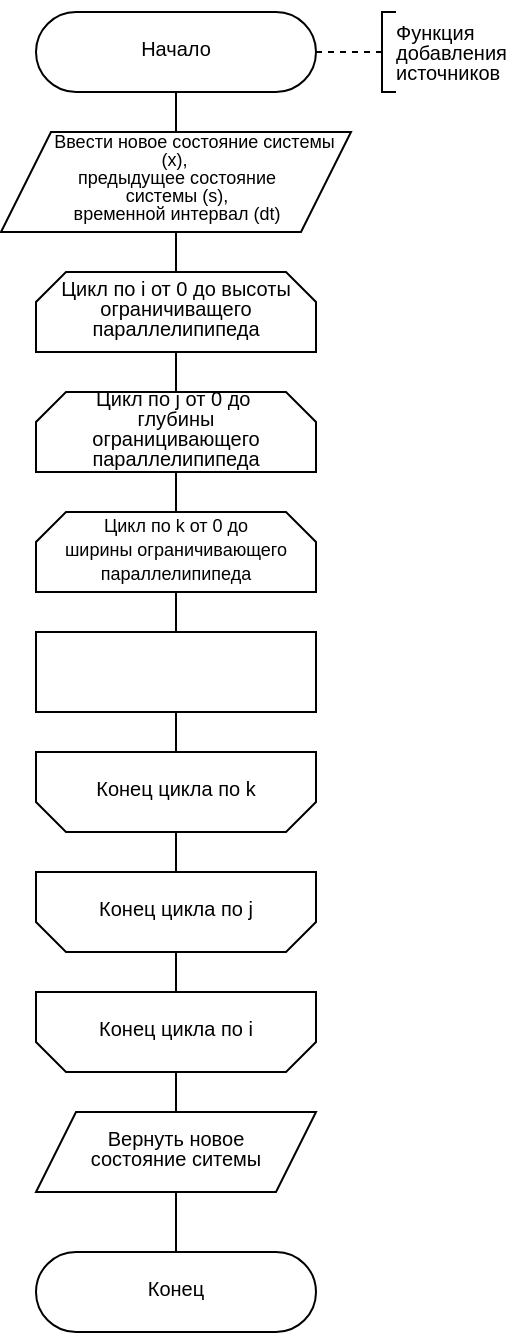 <mxfile version="24.7.17">
  <diagram id="C5RBs43oDa-KdzZeNtuy" name="Page-1">
    <mxGraphModel dx="195" dy="375" grid="1" gridSize="10" guides="1" tooltips="1" connect="1" arrows="1" fold="1" page="1" pageScale="1" pageWidth="827" pageHeight="1169" math="0" shadow="0">
      <root>
        <mxCell id="WIyWlLk6GJQsqaUBKTNV-0" />
        <mxCell id="WIyWlLk6GJQsqaUBKTNV-1" parent="WIyWlLk6GJQsqaUBKTNV-0" />
        <mxCell id="ggDyTCtbOFQVfbcbslBl-2" value="" style="edgeStyle=orthogonalEdgeStyle;rounded=0;orthogonalLoop=1;jettySize=auto;html=1;endArrow=none;endFill=0;fontFamily=Helvetica;" edge="1" parent="WIyWlLk6GJQsqaUBKTNV-1" source="ggDyTCtbOFQVfbcbslBl-0" target="ggDyTCtbOFQVfbcbslBl-1">
          <mxGeometry relative="1" as="geometry" />
        </mxCell>
        <mxCell id="ggDyTCtbOFQVfbcbslBl-0" value="&lt;p style=&quot;line-height: 1 ; font-size: 10px&quot;&gt;Начало&lt;/p&gt;" style="shape=stencil(vZXxboMgEMafhj9dUNwDLG57j9NelRTBIKv27YegWdHq1s3OmJD7Dn/3nZyRsKytoEGSUAk1EvZKkiTHkku7WrHySkp92PkwnmJoGyyMF8+gOeQCfaY1Wp2w4wczIrisUHMzZNkboS92z3CzrFBSWghXsg0yV3kLAy7ts7T3sLH8JYgay6/RoB5NepUk7z/HPj0/Bhw/yG+Indzv7nc/cOg4ftTB7QaOf49lmVXWhptlORSnUqsPebhp5siFKJRQ2oZ+dbVIwuh4bTfTwPDhLRJTulZn/OpydizpJntCgC5WCWOkZ1l9CWMBusTIgqKjgDJ4m22H2CzlPoKet5FWBoaXGlTbtiu4vOo4vm34jo7nhPQPPdN/6fmuU3bTuxgip65Mrp1ZpfGbkfa/hY2qqxtc6UUFp/o/mBM+AQ==);whiteSpace=wrap;html=1;aspect=fixed;fontFamily=Helvetica;fontSize=10;spacingBottom=4;" vertex="1" parent="WIyWlLk6GJQsqaUBKTNV-1">
          <mxGeometry x="344" y="40" width="140" height="40" as="geometry" />
        </mxCell>
        <mxCell id="ggDyTCtbOFQVfbcbslBl-8" value="" style="edgeStyle=orthogonalEdgeStyle;rounded=0;orthogonalLoop=1;jettySize=auto;html=1;endArrow=none;endFill=0;fontFamily=Helvetica;" edge="1" parent="WIyWlLk6GJQsqaUBKTNV-1" source="ggDyTCtbOFQVfbcbslBl-1">
          <mxGeometry relative="1" as="geometry">
            <mxPoint x="413.966" y="170" as="targetPoint" />
          </mxGeometry>
        </mxCell>
        <mxCell id="ggDyTCtbOFQVfbcbslBl-1" value="&lt;p style=&quot;line-height: 1; font-size: 9px;&quot;&gt;&amp;nbsp; &amp;nbsp; &amp;nbsp; &amp;nbsp;Ввести новое состояние системы (x),&amp;nbsp;&lt;br&gt;предыдущее состояние&lt;br&gt;системы (s),&lt;br&gt;временной интервал (dt)&lt;/p&gt;" style="shape=stencil(tZRtboQgEIZPw99GYXuAxrb3mMXZShbBAN1tb78jaLvWjzZWjQmZd/CZF0ZgovAVNMh4ZqBGJp4Z5yUEoIG0KgmHLIXXFOZ9DL5BGZJ4AafgqDFlfHD2jFdVhg6hTIVOhTYrXlj2RHPaVxTSGkMQZY0fZO7yBANl6NvsI8G68p+DqCF+jQFdZzKpjL/+HfvwuA8438nvENu739zvduCh43yvxm0GztdjRUHK3M8tiiPI85uz76acNHNSWkurraMwjbEW4yLrnuXFNNAevFGiT9f2gt+rnD5P0+ieoJW5I3zdCP9A/HBxWMFYQ5DaelzYSdJHmxnVmQ5S76zDX1qbrseFqrMTYulRhaimizwKNw==);whiteSpace=wrap;html=1;aspect=fixed;fontFamily=Helvetica;fontSize=10;spacingBottom=4;" vertex="1" parent="WIyWlLk6GJQsqaUBKTNV-1">
          <mxGeometry x="326.5" y="100" width="175" height="50" as="geometry" />
        </mxCell>
        <mxCell id="ggDyTCtbOFQVfbcbslBl-3" value="&lt;p style=&quot;line-height: 100%; font-size: 10px;&quot;&gt;Функция &lt;br&gt;добавления &lt;br&gt;источников&lt;/p&gt;" style="strokeWidth=1;html=1;shape=stencil(rZXNcoMgFIWfhm2HiH2ADk2X3XTRNdHbyiSAAzRp377I1YnUnxjtTBbcc835uAdGCeOuEjWQjGqhgLBnkmWFUQq0D6sgV6jlFMtLWgpXQ+FROwsrxeEE2HHemiNcZOlbB6krsDK6sj2hT+GZ5sd4YbQOJtJol3R6/WAmZLMj+o1m9OERMT9tjVUdCAo82ES9TvaKAsleVpN2y0hvK0jpRB33Fun9ftJuHWm/mbTwlDaDlh7SBIjxoExdS8YPojh+WvOly9Ht1aK58oNG11bmDNd953QsofHJO4eT1D0Hxv7ZIV9h8WeMeYsY7yClqE5Ey/iHsTCTOb5tZoh3HUo6zLJIS+EqKMO6XfTv4YbDmIePJ3kzlPi3QaJRxa9BFH4B);align=left;labelPosition=right;pointerEvents=1;gradientColor=#ffffff;spacing=0;fontSize=10;shadow=0;spacingBottom=1;fontFamily=Helvetica;" vertex="1" parent="WIyWlLk6GJQsqaUBKTNV-1">
          <mxGeometry x="484" y="40" width="40" height="40" as="geometry" />
        </mxCell>
        <mxCell id="ggDyTCtbOFQVfbcbslBl-11" value="" style="edgeStyle=orthogonalEdgeStyle;rounded=0;orthogonalLoop=1;jettySize=auto;html=1;endArrow=none;endFill=0;fontFamily=Helvetica;" edge="1" parent="WIyWlLk6GJQsqaUBKTNV-1" source="ggDyTCtbOFQVfbcbslBl-9" target="ggDyTCtbOFQVfbcbslBl-10">
          <mxGeometry relative="1" as="geometry" />
        </mxCell>
        <mxCell id="ggDyTCtbOFQVfbcbslBl-9" value="&lt;p style=&quot;line-height: 1&quot;&gt;Цикл по i от 0 до высоты ограничиващего параллелипипеда&lt;/p&gt;" style="strokeWidth=1;html=1;shape=stencil(rVXBUoMwFPyaXJmQ1EOPivXoxYPnlD5LpiEvE7C1f2/gwQgCbU1lmIG3C7t5ZBOYzKpCOWCCW1UCk89MCIPonmCvbbgPREHoilN5ojLta1U5yGsCj8prtTVATFV7PMBJ7+pOQtsCvK4bVm4YfwzPNKfMcrQ2iGi01YgZ8EFMaRve5V8kxpMHsjl3NVUuOJRQgx+hP829EsDES7RTepvTW4TTuKPe95rT+9+d0jinTczX478mKknXN85VRGM8WUfbLXQns4AsRVRmW5Uf9h4/7W52kB/amBwN+lDStTVjQvLuuNykU83ymRA9XeIRBtM6uybmpXsFo+1QQdwv0W8N5/Gg7tFYRYzjvxWi+oj4mrnBCi4kIuCTULToQhJDBtHDlYjSZr2U/olAi9KvowW+AQ==);whiteSpace=wrap;fontSize=10;fontFamily=Helvetica;spacingLeft=10;spacingRight=10;spacingBottom=4;aspect=fixed;" vertex="1" parent="WIyWlLk6GJQsqaUBKTNV-1">
          <mxGeometry x="344" y="170" width="140" height="40" as="geometry" />
        </mxCell>
        <mxCell id="ggDyTCtbOFQVfbcbslBl-13" value="" style="edgeStyle=orthogonalEdgeStyle;rounded=0;orthogonalLoop=1;jettySize=auto;html=1;endArrow=none;endFill=0;fontFamily=Helvetica;" edge="1" parent="WIyWlLk6GJQsqaUBKTNV-1" source="ggDyTCtbOFQVfbcbslBl-10" target="ggDyTCtbOFQVfbcbslBl-12">
          <mxGeometry relative="1" as="geometry" />
        </mxCell>
        <mxCell id="ggDyTCtbOFQVfbcbslBl-10" value="&lt;p style=&quot;line-height: 1&quot;&gt;Цикл по j от 0 до&amp;nbsp; глубины ограницивающего параллелипипеда&lt;/p&gt;" style="strokeWidth=1;html=1;shape=stencil(rVXBUoMwFPyaXJmQ1EOPivXoxYPnlD5LpiEvE7C1f2/gwQgCbU1lmIG3C7t5ZBOYzKpCOWCCW1UCk89MCIPonmCvbbgPREHoilN5ojLta1U5yGsCj8prtTVATFV7PMBJ7+pOQtsCvK4bVm4YfwzPNKfMcrQ2iGi01YgZ8EFMaRve5V8kxpMHsjl3NVUuOJRQgx+hP829EsDES7RTepvTW4TTuKPe95rT+9+d0jinTczX478mKknXN85VRGM8WUfbLXQns4AsRVRmW5Uf9h4/7W52kB/amBwN+lDStTVjQvLuuNykU83ymRA9XeIRBtM6uybmpXsFo+1QQdwv0W8N5/Gg7tFYRYzjvxWi+oj4mrnBCi4kIuCTULToQhJDBtHDlYjSZr2U/olAi9KvowW+AQ==);whiteSpace=wrap;fontSize=10;fontFamily=Helvetica;spacingLeft=10;spacingRight=10;spacingBottom=4;aspect=fixed;" vertex="1" parent="WIyWlLk6GJQsqaUBKTNV-1">
          <mxGeometry x="344" y="230" width="140" height="40" as="geometry" />
        </mxCell>
        <mxCell id="ggDyTCtbOFQVfbcbslBl-15" value="" style="edgeStyle=orthogonalEdgeStyle;rounded=0;orthogonalLoop=1;jettySize=auto;html=1;endArrow=none;endFill=0;fontFamily=Helvetica;" edge="1" parent="WIyWlLk6GJQsqaUBKTNV-1" source="ggDyTCtbOFQVfbcbslBl-12" target="ggDyTCtbOFQVfbcbslBl-14">
          <mxGeometry relative="1" as="geometry" />
        </mxCell>
        <mxCell id="ggDyTCtbOFQVfbcbslBl-12" value="&lt;font style=&quot;font-size: 9px;&quot;&gt;Цикл по k от 0 до &lt;br&gt;ширины ограничивающего параллелипипеда&lt;/font&gt;" style="strokeWidth=1;html=1;shape=stencil(rVXBUoMwFPyaXJmQ1EOPivXoxYPnlD5LpiEvE7C1f2/gwQgCbU1lmIG3C7t5ZBOYzKpCOWCCW1UCk89MCIPonmCvbbgPREHoilN5ojLta1U5yGsCj8prtTVATFV7PMBJ7+pOQtsCvK4bVm4YfwzPNKfMcrQ2iGi01YgZ8EFMaRve5V8kxpMHsjl3NVUuOJRQgx+hP829EsDES7RTepvTW4TTuKPe95rT+9+d0jinTczX478mKknXN85VRGM8WUfbLXQns4AsRVRmW5Uf9h4/7W52kB/amBwN+lDStTVjQvLuuNykU83ymRA9XeIRBtM6uybmpXsFo+1QQdwv0W8N5/Gg7tFYRYzjvxWi+oj4mrnBCi4kIuCTULToQhJDBtHDlYjSZr2U/olAi9KvowW+AQ==);whiteSpace=wrap;fontSize=10;fontFamily=Helvetica;spacingLeft=10;spacingRight=10;spacingBottom=4;aspect=fixed;" vertex="1" parent="WIyWlLk6GJQsqaUBKTNV-1">
          <mxGeometry x="344" y="290" width="140" height="40" as="geometry" />
        </mxCell>
        <mxCell id="ggDyTCtbOFQVfbcbslBl-19" value="" style="edgeStyle=orthogonalEdgeStyle;rounded=0;orthogonalLoop=1;jettySize=auto;html=1;entryX=0.5;entryY=0;entryDx=0;entryDy=0;entryPerimeter=0;endArrow=none;endFill=0;fontFamily=Helvetica;" edge="1" parent="WIyWlLk6GJQsqaUBKTNV-1" source="ggDyTCtbOFQVfbcbslBl-14" target="ggDyTCtbOFQVfbcbslBl-16">
          <mxGeometry relative="1" as="geometry" />
        </mxCell>
        <mxCell id="ggDyTCtbOFQVfbcbslBl-14" value="&lt;div style=&quot;&quot;&gt;&lt;div style=&quot;&quot;&gt;&lt;font color=&quot;#ffffff&quot; style=&quot;&quot;&gt;x[i][j][k] += d * s[i][j][k]&lt;/font&gt;&lt;/div&gt;&lt;/div&gt;" style="shape=stencil(tVTRboMwDPyavFYh2T5gYtt/pKlXotIkcrJ1/fuaGKQiBq0mQEjgu3B3Bhyh69SYCEJJb84g9LtQKmKwkBLdEdww9iK5vHBZDbVJEWxm8MegM/sWmEkZwwku7pB7CecbQJc7Vn8I+UZrulPXNnhPIi74NGLueBIzztOz8pfFevvrqIqkf4YM2IdkVKjP52V3r9sIVxvlHcsO6VfPu57wOHG11YdbTbj6v6yuCZn7uXW9N/Z0xPDtD3+G+XJta0MbkEq+Fi+htOyP5Wai6QZvQgw0dmO7PE4PRn/OmPCJd0FnGqZWA8KDN8G7yYLr7IJiPXEoKG99BbgB);whiteSpace=wrap;html=1;aspect=fixed;fontFamily=Helvetica;fontSize=10;spacingBottom=4;fillColor=none;" vertex="1" parent="WIyWlLk6GJQsqaUBKTNV-1">
          <mxGeometry x="344" y="350" width="140" height="40" as="geometry" />
        </mxCell>
        <mxCell id="ggDyTCtbOFQVfbcbslBl-20" value="" style="edgeStyle=orthogonalEdgeStyle;rounded=0;orthogonalLoop=1;jettySize=auto;html=1;entryX=0.5;entryY=0;entryDx=0;entryDy=0;entryPerimeter=0;endArrow=none;endFill=0;fontFamily=Helvetica;" edge="1" parent="WIyWlLk6GJQsqaUBKTNV-1" source="ggDyTCtbOFQVfbcbslBl-16" target="ggDyTCtbOFQVfbcbslBl-17">
          <mxGeometry relative="1" as="geometry" />
        </mxCell>
        <mxCell id="ggDyTCtbOFQVfbcbslBl-16" value="&lt;p style=&quot;line-height: 1&quot;&gt;Конец цикла по k&lt;/p&gt;" style="strokeWidth=1;html=1;shape=stencil(rVTBUoMwEP2aXJmQtDN6dBCPvXjwnNJVMk2zTMBW/96FBS0itEYZZmDfwnt52d0IndWlqUAo6c0BhL4XSjnEKvc7eiO4ZGwlOTxxmA6xqSsoGgaPJlizdcCZugm4h5PdNT2F9SUE27RZnQt5R9+0t84K9J5ILPp6lDnLE5mxnv6Vb0wmkzXLvPcxRxUpHKCBMEK/rG0YEOohWim9TukxQmnsaNC9pPT0e6U0TimP2T35rVDJzZU7uIkwJpPbaLkZdzojZK5FdbY1xf4l4CvNy0+LfLbOFegwUMjPTkwoLftr2WRl2vGZJIb0AY8w20BLzAOBs/6M4HOs/49CrSM41LiIq5h1/J0ixkjhsIaFehI+KWmHzvQRdRAGuNBgfNTO9e6EoEP52O+ADw==);whiteSpace=wrap;fontSize=10;fontFamily=Helvetica;spacingLeft=10;spacingRight=10;spacingBottom=4;aspect=fixed;" vertex="1" parent="WIyWlLk6GJQsqaUBKTNV-1">
          <mxGeometry x="344" y="410" width="140" height="40" as="geometry" />
        </mxCell>
        <mxCell id="ggDyTCtbOFQVfbcbslBl-21" value="" style="edgeStyle=orthogonalEdgeStyle;rounded=0;orthogonalLoop=1;jettySize=auto;html=1;endArrow=none;endFill=0;fontFamily=Helvetica;" edge="1" parent="WIyWlLk6GJQsqaUBKTNV-1" source="ggDyTCtbOFQVfbcbslBl-17" target="ggDyTCtbOFQVfbcbslBl-18">
          <mxGeometry relative="1" as="geometry" />
        </mxCell>
        <mxCell id="ggDyTCtbOFQVfbcbslBl-17" value="&lt;p style=&quot;line-height: 1&quot;&gt;Конец цикла по j&lt;/p&gt;" style="strokeWidth=1;html=1;shape=stencil(rVTBUoMwEP2aXJmQtDN6dBCPvXjwnNJVMk2zTMBW/96FBS0itEYZZmDfwnt52d0IndWlqUAo6c0BhL4XSjnEKvc7eiO4ZGwlOTxxmA6xqSsoGgaPJlizdcCZugm4h5PdNT2F9SUE27RZnQt5R9+0t84K9J5ILPp6lDnLE5mxnv6Vb0wmkzXLvPcxRxUpHKCBMEK/rG0YEOohWim9TukxQmnsaNC9pPT0e6U0TimP2T35rVDJzZU7uIkwJpPbaLkZdzojZK5FdbY1xf4l4CvNy0+LfLbOFegwUMjPTkwoLftr2WRl2vGZJIb0AY8w20BLzAOBs/6M4HOs/49CrSM41LiIq5h1/J0ixkjhsIaFehI+KWmHzvQRdRAGuNBgfNTO9e6EoEP52O+ADw==);whiteSpace=wrap;fontSize=10;fontFamily=Helvetica;spacingLeft=10;spacingRight=10;spacingBottom=4;aspect=fixed;" vertex="1" parent="WIyWlLk6GJQsqaUBKTNV-1">
          <mxGeometry x="344" y="470" width="140" height="40" as="geometry" />
        </mxCell>
        <mxCell id="ggDyTCtbOFQVfbcbslBl-26" value="" style="edgeStyle=orthogonalEdgeStyle;rounded=0;orthogonalLoop=1;jettySize=auto;html=1;entryX=0.5;entryY=0;entryDx=0;entryDy=0;endArrow=none;endFill=0;fontFamily=Helvetica;" edge="1" parent="WIyWlLk6GJQsqaUBKTNV-1" source="ggDyTCtbOFQVfbcbslBl-18" target="ggDyTCtbOFQVfbcbslBl-24">
          <mxGeometry relative="1" as="geometry" />
        </mxCell>
        <mxCell id="ggDyTCtbOFQVfbcbslBl-18" value="&lt;p style=&quot;line-height: 1&quot;&gt;Конец цикла по i&lt;/p&gt;" style="strokeWidth=1;html=1;shape=stencil(rVTBUoMwEP2aXJmQtDN6dBCPvXjwnNJVMk2zTMBW/96FBS0itEYZZmDfwnt52d0IndWlqUAo6c0BhL4XSjnEKvc7eiO4ZGwlOTxxmA6xqSsoGgaPJlizdcCZugm4h5PdNT2F9SUE27RZnQt5R9+0t84K9J5ILPp6lDnLE5mxnv6Vb0wmkzXLvPcxRxUpHKCBMEK/rG0YEOohWim9TukxQmnsaNC9pPT0e6U0TimP2T35rVDJzZU7uIkwJpPbaLkZdzojZK5FdbY1xf4l4CvNy0+LfLbOFegwUMjPTkwoLftr2WRl2vGZJIb0AY8w20BLzAOBs/6M4HOs/49CrSM41LiIq5h1/J0ixkjhsIaFehI+KWmHzvQRdRAGuNBgfNTO9e6EoEP52O+ADw==);whiteSpace=wrap;fontSize=10;fontFamily=Helvetica;spacingLeft=10;spacingRight=10;spacingBottom=4;aspect=fixed;" vertex="1" parent="WIyWlLk6GJQsqaUBKTNV-1">
          <mxGeometry x="344" y="530" width="140" height="40" as="geometry" />
        </mxCell>
        <mxCell id="ggDyTCtbOFQVfbcbslBl-27" value="" style="edgeStyle=orthogonalEdgeStyle;rounded=0;orthogonalLoop=1;jettySize=auto;html=1;endArrow=none;endFill=0;fontFamily=Helvetica;" edge="1" parent="WIyWlLk6GJQsqaUBKTNV-1" source="ggDyTCtbOFQVfbcbslBl-24" target="ggDyTCtbOFQVfbcbslBl-25">
          <mxGeometry relative="1" as="geometry" />
        </mxCell>
        <mxCell id="ggDyTCtbOFQVfbcbslBl-24" value="&lt;p style=&quot;line-height: 1&quot;&gt;Вернуть&amp;nbsp;новое &lt;br&gt;состояние ситемы&lt;/p&gt;" style="shape=stencil(tZRtboQgEIZPw99GYXuAxrb3mMXZShbBAN1tb78jaLvWjzZWjQmZd/CZF0ZgovAVNMh4ZqBGJp4Z5yUEoIG0KgmHLIXXFOZ9DL5BGZJ4AafgqDFlfHD2jFdVhg6hTIVOhTYrXlj2RHPaVxTSGkMQZY0fZO7yBANl6NvsI8G68p+DqCF+jQFdZzKpjL/+HfvwuA8438nvENu739zvduCh43yvxm0GztdjRUHK3M8tiiPI85uz76acNHNSWkurraMwjbEW4yLrnuXFNNAevFGiT9f2gt+rnD5P0+ieoJW5I3zdCP9A/HBxWMFYQ5DaelzYSdJHmxnVmQ5S76zDX1qbrseFqrMTYulRhaimizwKNw==);whiteSpace=wrap;html=1;aspect=fixed;fontFamily=Helvetica;fontSize=10;spacingBottom=4;" vertex="1" parent="WIyWlLk6GJQsqaUBKTNV-1">
          <mxGeometry x="344" y="590" width="140" height="40" as="geometry" />
        </mxCell>
        <mxCell id="ggDyTCtbOFQVfbcbslBl-25" value="&lt;p style=&quot;line-height: 1 ; font-size: 10px&quot;&gt;Конец&lt;/p&gt;" style="shape=stencil(vZVhboMwDIVPk59MgbADTGy7h0tdiBoSFLJCb7+QgNZAYesGQwj07PD5mRhBWNaUUCNJqIQKCXslSYLyaK82VHqdUi9bL+NRQ1NjbnzwAprDQaDPNEarM7b8aAYElyVqbvoseyP0xa7pT5blSkoL4Uo2QeYmb2HApX2Wdh42lL8Gqrb8Cg3qwaSPkuT959in533A8U5+Q+zofnO/24FDx/FeG7cZOP49lmU2sjTcLDtAfi60+rBf2j0zJy5EroTSVvq7q0USRodjvZka+g9vlhjTlbrgV5eTbUlX2SMCdL5IGJSeZPU11AJ0gZEFRScBRfA2mxaxnoe7CDreRFoZ6F9qUG3druDypuP4vuEHOp4S0j/0TP+l54d22U3vbIhcdGFy7cwqjd+MtP8trFRdXOBKzyq4qP9/ucAn);whiteSpace=wrap;html=1;aspect=fixed;fontFamily=Helvetica;fontSize=10;spacingBottom=4;" vertex="1" parent="WIyWlLk6GJQsqaUBKTNV-1">
          <mxGeometry x="344" y="660" width="140" height="40" as="geometry" />
        </mxCell>
      </root>
    </mxGraphModel>
  </diagram>
</mxfile>
